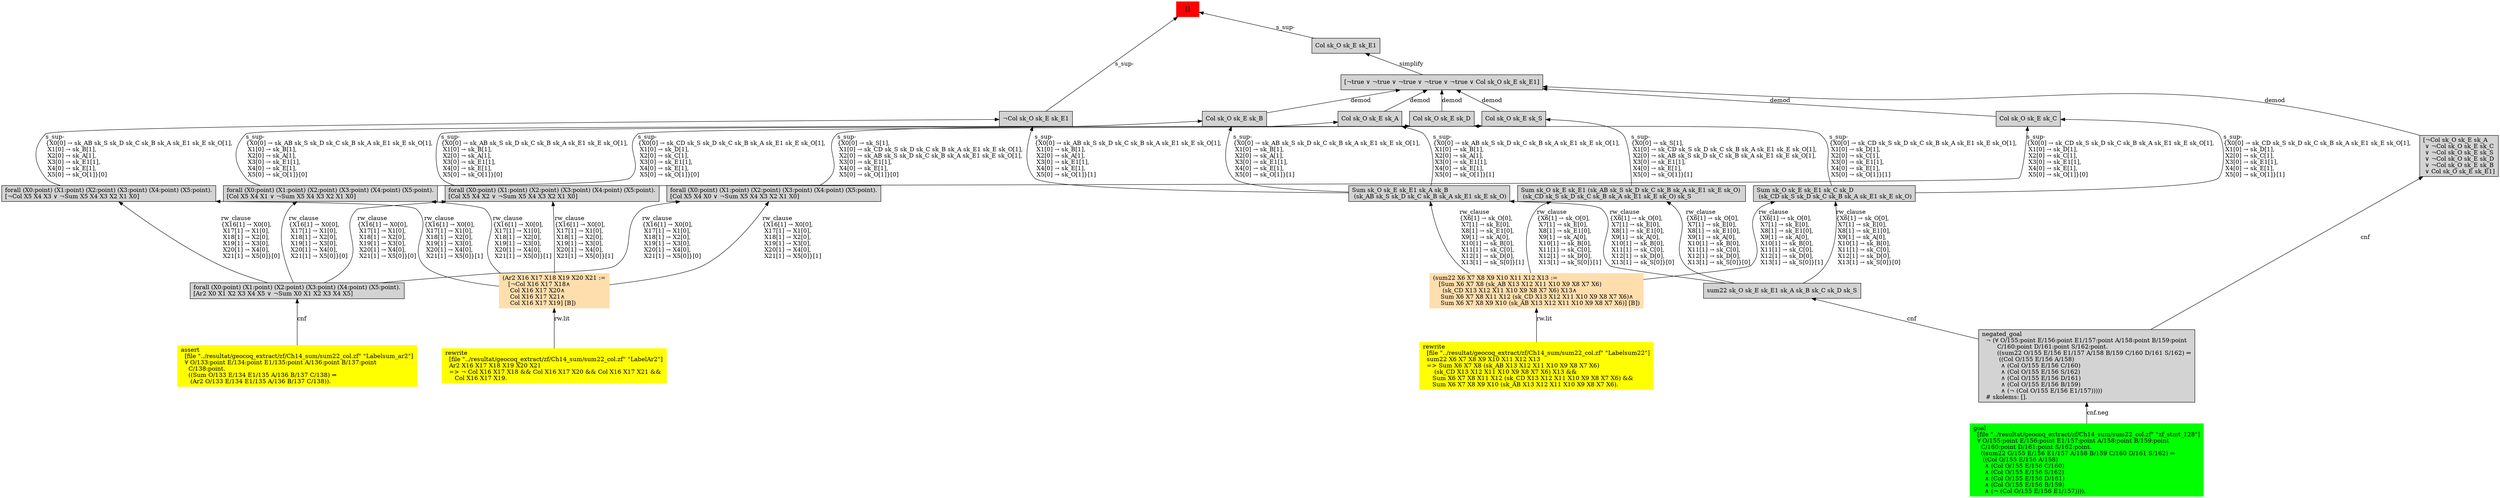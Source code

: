 digraph "unsat_graph" {
  vertex_0 [color=red, label="[]", shape=box, style=filled];
  vertex_0 -> vertex_1 [label="s_sup-\l", dir="back"];
  vertex_1 [shape=box, label="¬Col sk_O sk_E sk_E1\l", style=filled];
  vertex_1 -> vertex_2 [label="s_sup-\l\{X0[0] → sk_AB sk_S sk_D sk_C sk_B sk_A sk_E1 sk_E sk_O[1], \l X1[0] → sk_B[1], \l X2[0] → sk_A[1], \l X3[0] → sk_E1[1], \l X4[0] → sk_E[1], \l X5[0] → sk_O[1]\}[0]\l", dir="back"];
  vertex_2 [shape=box, label="forall (X0:point) (X1:point) (X2:point) (X3:point) (X4:point) (X5:point).\l[¬Col X5 X4 X3 ∨ ¬Sum X5 X4 X3 X2 X1 X0]\l", style=filled];
  vertex_2 -> vertex_3 [label="rw_clause\l\{X16[1] → X0[0], \l X17[1] → X1[0], \l X18[1] → X2[0], \l X19[1] → X3[0], \l X20[1] → X4[0], \l X21[1] → X5[0]\}[1]\l", dir="back"];
  vertex_3 [color=navajowhite, shape=box, label="(Ar2 X16 X17 X18 X19 X20 X21 :=\l   [¬Col X16 X17 X18∧\l    Col X16 X17 X20∧\l    Col X16 X17 X21∧\l    Col X16 X17 X19] [B])\l", style=filled];
  vertex_3 -> vertex_4 [label="rw.lit", dir="back"];
  vertex_4 [color=yellow, shape=box, label="rewrite\l  [file \"../resultat/geocoq_extract/zf/Ch14_sum/sum22_col.zf\" \"LabelAr2\"]\l  Ar2 X16 X17 X18 X19 X20 X21\l  =\> ¬ Col X16 X17 X18 && Col X16 X17 X20 && Col X16 X17 X21 && \l     Col X16 X17 X19.\l", style=filled];
  vertex_2 -> vertex_5 [label="rw_clause\l\{X16[1] → X0[0], \l X17[1] → X1[0], \l X18[1] → X2[0], \l X19[1] → X3[0], \l X20[1] → X4[0], \l X21[1] → X5[0]\}[0]\l", dir="back"];
  vertex_5 [shape=box, label="forall (X0:point) (X1:point) (X2:point) (X3:point) (X4:point) (X5:point).\l[Ar2 X0 X1 X2 X3 X4 X5 ∨ ¬Sum X0 X1 X2 X3 X4 X5]\l", style=filled];
  vertex_5 -> vertex_6 [label="cnf", dir="back"];
  vertex_6 [color=yellow, shape=box, label="assert\l  [file \"../resultat/geocoq_extract/zf/Ch14_sum/sum22_col.zf\" \"Labelsum_ar2\"]\l  ∀ O/133:point E/134:point E1/135:point A/136:point B/137:point \l    C/138:point.\l    ((Sum O/133 E/134 E1/135 A/136 B/137 C/138) ⇒\l     (Ar2 O/133 E/134 E1/135 A/136 B/137 C/138)).\l", style=filled];
  vertex_1 -> vertex_7 [label="s_sup-\l\{X0[0] → sk_AB sk_S sk_D sk_C sk_B sk_A sk_E1 sk_E sk_O[1], \l X1[0] → sk_B[1], \l X2[0] → sk_A[1], \l X3[0] → sk_E1[1], \l X4[0] → sk_E[1], \l X5[0] → sk_O[1]\}[1]\l", dir="back"];
  vertex_7 [shape=box, label="Sum sk_O sk_E sk_E1 sk_A sk_B \l (sk_AB sk_S sk_D sk_C sk_B sk_A sk_E1 sk_E sk_O)\l", style=filled];
  vertex_7 -> vertex_8 [label="rw_clause\l\{X6[1] → sk_O[0], \l X7[1] → sk_E[0], \l X8[1] → sk_E1[0], \l X9[1] → sk_A[0], \l X10[1] → sk_B[0], \l X11[1] → sk_C[0], \l X12[1] → sk_D[0], \l X13[1] → sk_S[0]\}[1]\l", dir="back"];
  vertex_8 [color=navajowhite, shape=box, label="(sum22 X6 X7 X8 X9 X10 X11 X12 X13 :=\l   [Sum X6 X7 X8 (sk_AB X13 X12 X11 X10 X9 X8 X7 X6) \l     (sk_CD X13 X12 X11 X10 X9 X8 X7 X6) X13∧\l    Sum X6 X7 X8 X11 X12 (sk_CD X13 X12 X11 X10 X9 X8 X7 X6)∧\l    Sum X6 X7 X8 X9 X10 (sk_AB X13 X12 X11 X10 X9 X8 X7 X6)] [B])\l", style=filled];
  vertex_8 -> vertex_9 [label="rw.lit", dir="back"];
  vertex_9 [color=yellow, shape=box, label="rewrite\l  [file \"../resultat/geocoq_extract/zf/Ch14_sum/sum22_col.zf\" \"Labelsum22\"]\l  sum22 X6 X7 X8 X9 X10 X11 X12 X13\l  =\> Sum X6 X7 X8 (sk_AB X13 X12 X11 X10 X9 X8 X7 X6) \l      (sk_CD X13 X12 X11 X10 X9 X8 X7 X6) X13 && \l     Sum X6 X7 X8 X11 X12 (sk_CD X13 X12 X11 X10 X9 X8 X7 X6) && \l     Sum X6 X7 X8 X9 X10 (sk_AB X13 X12 X11 X10 X9 X8 X7 X6).\l", style=filled];
  vertex_7 -> vertex_10 [label="rw_clause\l\{X6[1] → sk_O[0], \l X7[1] → sk_E[0], \l X8[1] → sk_E1[0], \l X9[1] → sk_A[0], \l X10[1] → sk_B[0], \l X11[1] → sk_C[0], \l X12[1] → sk_D[0], \l X13[1] → sk_S[0]\}[0]\l", dir="back"];
  vertex_10 [shape=box, label="sum22 sk_O sk_E sk_E1 sk_A sk_B sk_C sk_D sk_S\l", style=filled];
  vertex_10 -> vertex_11 [label="cnf", dir="back"];
  vertex_11 [shape=box, label="negated_goal\l  ¬ (∀ O/155:point E/156:point E1/157:point A/158:point B/159:point \l        C/160:point D/161:point S/162:point.\l        ((sum22 O/155 E/156 E1/157 A/158 B/159 C/160 D/161 S/162) ⇒\l         ((Col O/155 E/156 A/158)\l          ∧ (Col O/155 E/156 C/160)\l          ∧ (Col O/155 E/156 S/162)\l          ∧ (Col O/155 E/156 D/161)\l          ∧ (Col O/155 E/156 B/159)\l          ∧ (¬ (Col O/155 E/156 E1/157)))))\l  # skolems: [].\l", style=filled];
  vertex_11 -> vertex_12 [label="cnf.neg", dir="back"];
  vertex_12 [color=green, shape=box, label="goal\l  [file \"../resultat/geocoq_extract/zf/Ch14_sum/sum22_col.zf\" \"zf_stmt_128\"]\l  ∀ O/155:point E/156:point E1/157:point A/158:point B/159:point \l    C/160:point D/161:point S/162:point.\l    ((sum22 O/155 E/156 E1/157 A/158 B/159 C/160 D/161 S/162) ⇒\l     ((Col O/155 E/156 A/158)\l      ∧ (Col O/155 E/156 C/160)\l      ∧ (Col O/155 E/156 S/162)\l      ∧ (Col O/155 E/156 D/161)\l      ∧ (Col O/155 E/156 B/159)\l      ∧ (¬ (Col O/155 E/156 E1/157)))).\l", style=filled];
  vertex_0 -> vertex_13 [label="s_sup-\l", dir="back"];
  vertex_13 [shape=box, label="Col sk_O sk_E sk_E1\l", style=filled];
  vertex_13 -> vertex_14 [label="simplify", dir="back"];
  vertex_14 [shape=box, label="[¬true ∨ ¬true ∨ ¬true ∨ ¬true ∨ ¬true ∨ Col sk_O sk_E sk_E1]\l", style=filled];
  vertex_14 -> vertex_15 [label="demod", dir="back"];
  vertex_15 [shape=box, label="Col sk_O sk_E sk_B\l", style=filled];
  vertex_15 -> vertex_16 [label="s_sup-\l\{X0[0] → sk_AB sk_S sk_D sk_C sk_B sk_A sk_E1 sk_E sk_O[1], \l X1[0] → sk_B[1], \l X2[0] → sk_A[1], \l X3[0] → sk_E1[1], \l X4[0] → sk_E[1], \l X5[0] → sk_O[1]\}[0]\l", dir="back"];
  vertex_16 [shape=box, label="forall (X0:point) (X1:point) (X2:point) (X3:point) (X4:point) (X5:point).\l[Col X5 X4 X1 ∨ ¬Sum X5 X4 X3 X2 X1 X0]\l", style=filled];
  vertex_16 -> vertex_3 [label="rw_clause\l\{X16[1] → X0[0], \l X17[1] → X1[0], \l X18[1] → X2[0], \l X19[1] → X3[0], \l X20[1] → X4[0], \l X21[1] → X5[0]\}[1]\l", dir="back"];
  vertex_16 -> vertex_5 [label="rw_clause\l\{X16[1] → X0[0], \l X17[1] → X1[0], \l X18[1] → X2[0], \l X19[1] → X3[0], \l X20[1] → X4[0], \l X21[1] → X5[0]\}[0]\l", dir="back"];
  vertex_15 -> vertex_7 [label="s_sup-\l\{X0[0] → sk_AB sk_S sk_D sk_C sk_B sk_A sk_E1 sk_E sk_O[1], \l X1[0] → sk_B[1], \l X2[0] → sk_A[1], \l X3[0] → sk_E1[1], \l X4[0] → sk_E[1], \l X5[0] → sk_O[1]\}[1]\l", dir="back"];
  vertex_14 -> vertex_17 [label="demod", dir="back"];
  vertex_17 [shape=box, label="Col sk_O sk_E sk_D\l", style=filled];
  vertex_17 -> vertex_16 [label="s_sup-\l\{X0[0] → sk_CD sk_S sk_D sk_C sk_B sk_A sk_E1 sk_E sk_O[1], \l X1[0] → sk_D[1], \l X2[0] → sk_C[1], \l X3[0] → sk_E1[1], \l X4[0] → sk_E[1], \l X5[0] → sk_O[1]\}[0]\l", dir="back"];
  vertex_17 -> vertex_18 [label="s_sup-\l\{X0[0] → sk_CD sk_S sk_D sk_C sk_B sk_A sk_E1 sk_E sk_O[1], \l X1[0] → sk_D[1], \l X2[0] → sk_C[1], \l X3[0] → sk_E1[1], \l X4[0] → sk_E[1], \l X5[0] → sk_O[1]\}[1]\l", dir="back"];
  vertex_18 [shape=box, label="Sum sk_O sk_E sk_E1 sk_C sk_D \l (sk_CD sk_S sk_D sk_C sk_B sk_A sk_E1 sk_E sk_O)\l", style=filled];
  vertex_18 -> vertex_8 [label="rw_clause\l\{X6[1] → sk_O[0], \l X7[1] → sk_E[0], \l X8[1] → sk_E1[0], \l X9[1] → sk_A[0], \l X10[1] → sk_B[0], \l X11[1] → sk_C[0], \l X12[1] → sk_D[0], \l X13[1] → sk_S[0]\}[1]\l", dir="back"];
  vertex_18 -> vertex_10 [label="rw_clause\l\{X6[1] → sk_O[0], \l X7[1] → sk_E[0], \l X8[1] → sk_E1[0], \l X9[1] → sk_A[0], \l X10[1] → sk_B[0], \l X11[1] → sk_C[0], \l X12[1] → sk_D[0], \l X13[1] → sk_S[0]\}[0]\l", dir="back"];
  vertex_14 -> vertex_19 [label="demod", dir="back"];
  vertex_19 [shape=box, label="Col sk_O sk_E sk_S\l", style=filled];
  vertex_19 -> vertex_20 [label="s_sup-\l\{X0[0] → sk_S[1], \l X1[0] → sk_CD sk_S sk_D sk_C sk_B sk_A sk_E1 sk_E sk_O[1], \l X2[0] → sk_AB sk_S sk_D sk_C sk_B sk_A sk_E1 sk_E sk_O[1], \l X3[0] → sk_E1[1], \l X4[0] → sk_E[1], \l X5[0] → sk_O[1]\}[0]\l", dir="back"];
  vertex_20 [shape=box, label="forall (X0:point) (X1:point) (X2:point) (X3:point) (X4:point) (X5:point).\l[Col X5 X4 X0 ∨ ¬Sum X5 X4 X3 X2 X1 X0]\l", style=filled];
  vertex_20 -> vertex_3 [label="rw_clause\l\{X16[1] → X0[0], \l X17[1] → X1[0], \l X18[1] → X2[0], \l X19[1] → X3[0], \l X20[1] → X4[0], \l X21[1] → X5[0]\}[1]\l", dir="back"];
  vertex_20 -> vertex_5 [label="rw_clause\l\{X16[1] → X0[0], \l X17[1] → X1[0], \l X18[1] → X2[0], \l X19[1] → X3[0], \l X20[1] → X4[0], \l X21[1] → X5[0]\}[0]\l", dir="back"];
  vertex_19 -> vertex_21 [label="s_sup-\l\{X0[0] → sk_S[1], \l X1[0] → sk_CD sk_S sk_D sk_C sk_B sk_A sk_E1 sk_E sk_O[1], \l X2[0] → sk_AB sk_S sk_D sk_C sk_B sk_A sk_E1 sk_E sk_O[1], \l X3[0] → sk_E1[1], \l X4[0] → sk_E[1], \l X5[0] → sk_O[1]\}[1]\l", dir="back"];
  vertex_21 [shape=box, label="Sum sk_O sk_E sk_E1 (sk_AB sk_S sk_D sk_C sk_B sk_A sk_E1 sk_E sk_O) \l (sk_CD sk_S sk_D sk_C sk_B sk_A sk_E1 sk_E sk_O) sk_S\l", style=filled];
  vertex_21 -> vertex_8 [label="rw_clause\l\{X6[1] → sk_O[0], \l X7[1] → sk_E[0], \l X8[1] → sk_E1[0], \l X9[1] → sk_A[0], \l X10[1] → sk_B[0], \l X11[1] → sk_C[0], \l X12[1] → sk_D[0], \l X13[1] → sk_S[0]\}[1]\l", dir="back"];
  vertex_21 -> vertex_10 [label="rw_clause\l\{X6[1] → sk_O[0], \l X7[1] → sk_E[0], \l X8[1] → sk_E1[0], \l X9[1] → sk_A[0], \l X10[1] → sk_B[0], \l X11[1] → sk_C[0], \l X12[1] → sk_D[0], \l X13[1] → sk_S[0]\}[0]\l", dir="back"];
  vertex_14 -> vertex_22 [label="demod", dir="back"];
  vertex_22 [shape=box, label="Col sk_O sk_E sk_C\l", style=filled];
  vertex_22 -> vertex_23 [label="s_sup-\l\{X0[0] → sk_CD sk_S sk_D sk_C sk_B sk_A sk_E1 sk_E sk_O[1], \l X1[0] → sk_D[1], \l X2[0] → sk_C[1], \l X3[0] → sk_E1[1], \l X4[0] → sk_E[1], \l X5[0] → sk_O[1]\}[0]\l", dir="back"];
  vertex_23 [shape=box, label="forall (X0:point) (X1:point) (X2:point) (X3:point) (X4:point) (X5:point).\l[Col X5 X4 X2 ∨ ¬Sum X5 X4 X3 X2 X1 X0]\l", style=filled];
  vertex_23 -> vertex_3 [label="rw_clause\l\{X16[1] → X0[0], \l X17[1] → X1[0], \l X18[1] → X2[0], \l X19[1] → X3[0], \l X20[1] → X4[0], \l X21[1] → X5[0]\}[1]\l", dir="back"];
  vertex_23 -> vertex_5 [label="rw_clause\l\{X16[1] → X0[0], \l X17[1] → X1[0], \l X18[1] → X2[0], \l X19[1] → X3[0], \l X20[1] → X4[0], \l X21[1] → X5[0]\}[0]\l", dir="back"];
  vertex_22 -> vertex_18 [label="s_sup-\l\{X0[0] → sk_CD sk_S sk_D sk_C sk_B sk_A sk_E1 sk_E sk_O[1], \l X1[0] → sk_D[1], \l X2[0] → sk_C[1], \l X3[0] → sk_E1[1], \l X4[0] → sk_E[1], \l X5[0] → sk_O[1]\}[1]\l", dir="back"];
  vertex_14 -> vertex_24 [label="demod", dir="back"];
  vertex_24 [shape=box, label="Col sk_O sk_E sk_A\l", style=filled];
  vertex_24 -> vertex_23 [label="s_sup-\l\{X0[0] → sk_AB sk_S sk_D sk_C sk_B sk_A sk_E1 sk_E sk_O[1], \l X1[0] → sk_B[1], \l X2[0] → sk_A[1], \l X3[0] → sk_E1[1], \l X4[0] → sk_E[1], \l X5[0] → sk_O[1]\}[0]\l", dir="back"];
  vertex_24 -> vertex_7 [label="s_sup-\l\{X0[0] → sk_AB sk_S sk_D sk_C sk_B sk_A sk_E1 sk_E sk_O[1], \l X1[0] → sk_B[1], \l X2[0] → sk_A[1], \l X3[0] → sk_E1[1], \l X4[0] → sk_E[1], \l X5[0] → sk_O[1]\}[1]\l", dir="back"];
  vertex_14 -> vertex_25 [label="demod", dir="back"];
  vertex_25 [shape=box, label="[¬Col sk_O sk_E sk_A\l ∨ ¬Col sk_O sk_E sk_C\l ∨ ¬Col sk_O sk_E sk_S\l ∨ ¬Col sk_O sk_E sk_D\l ∨ ¬Col sk_O sk_E sk_B\l ∨ Col sk_O sk_E sk_E1]\l", style=filled];
  vertex_25 -> vertex_11 [label="cnf", dir="back"];
  }


